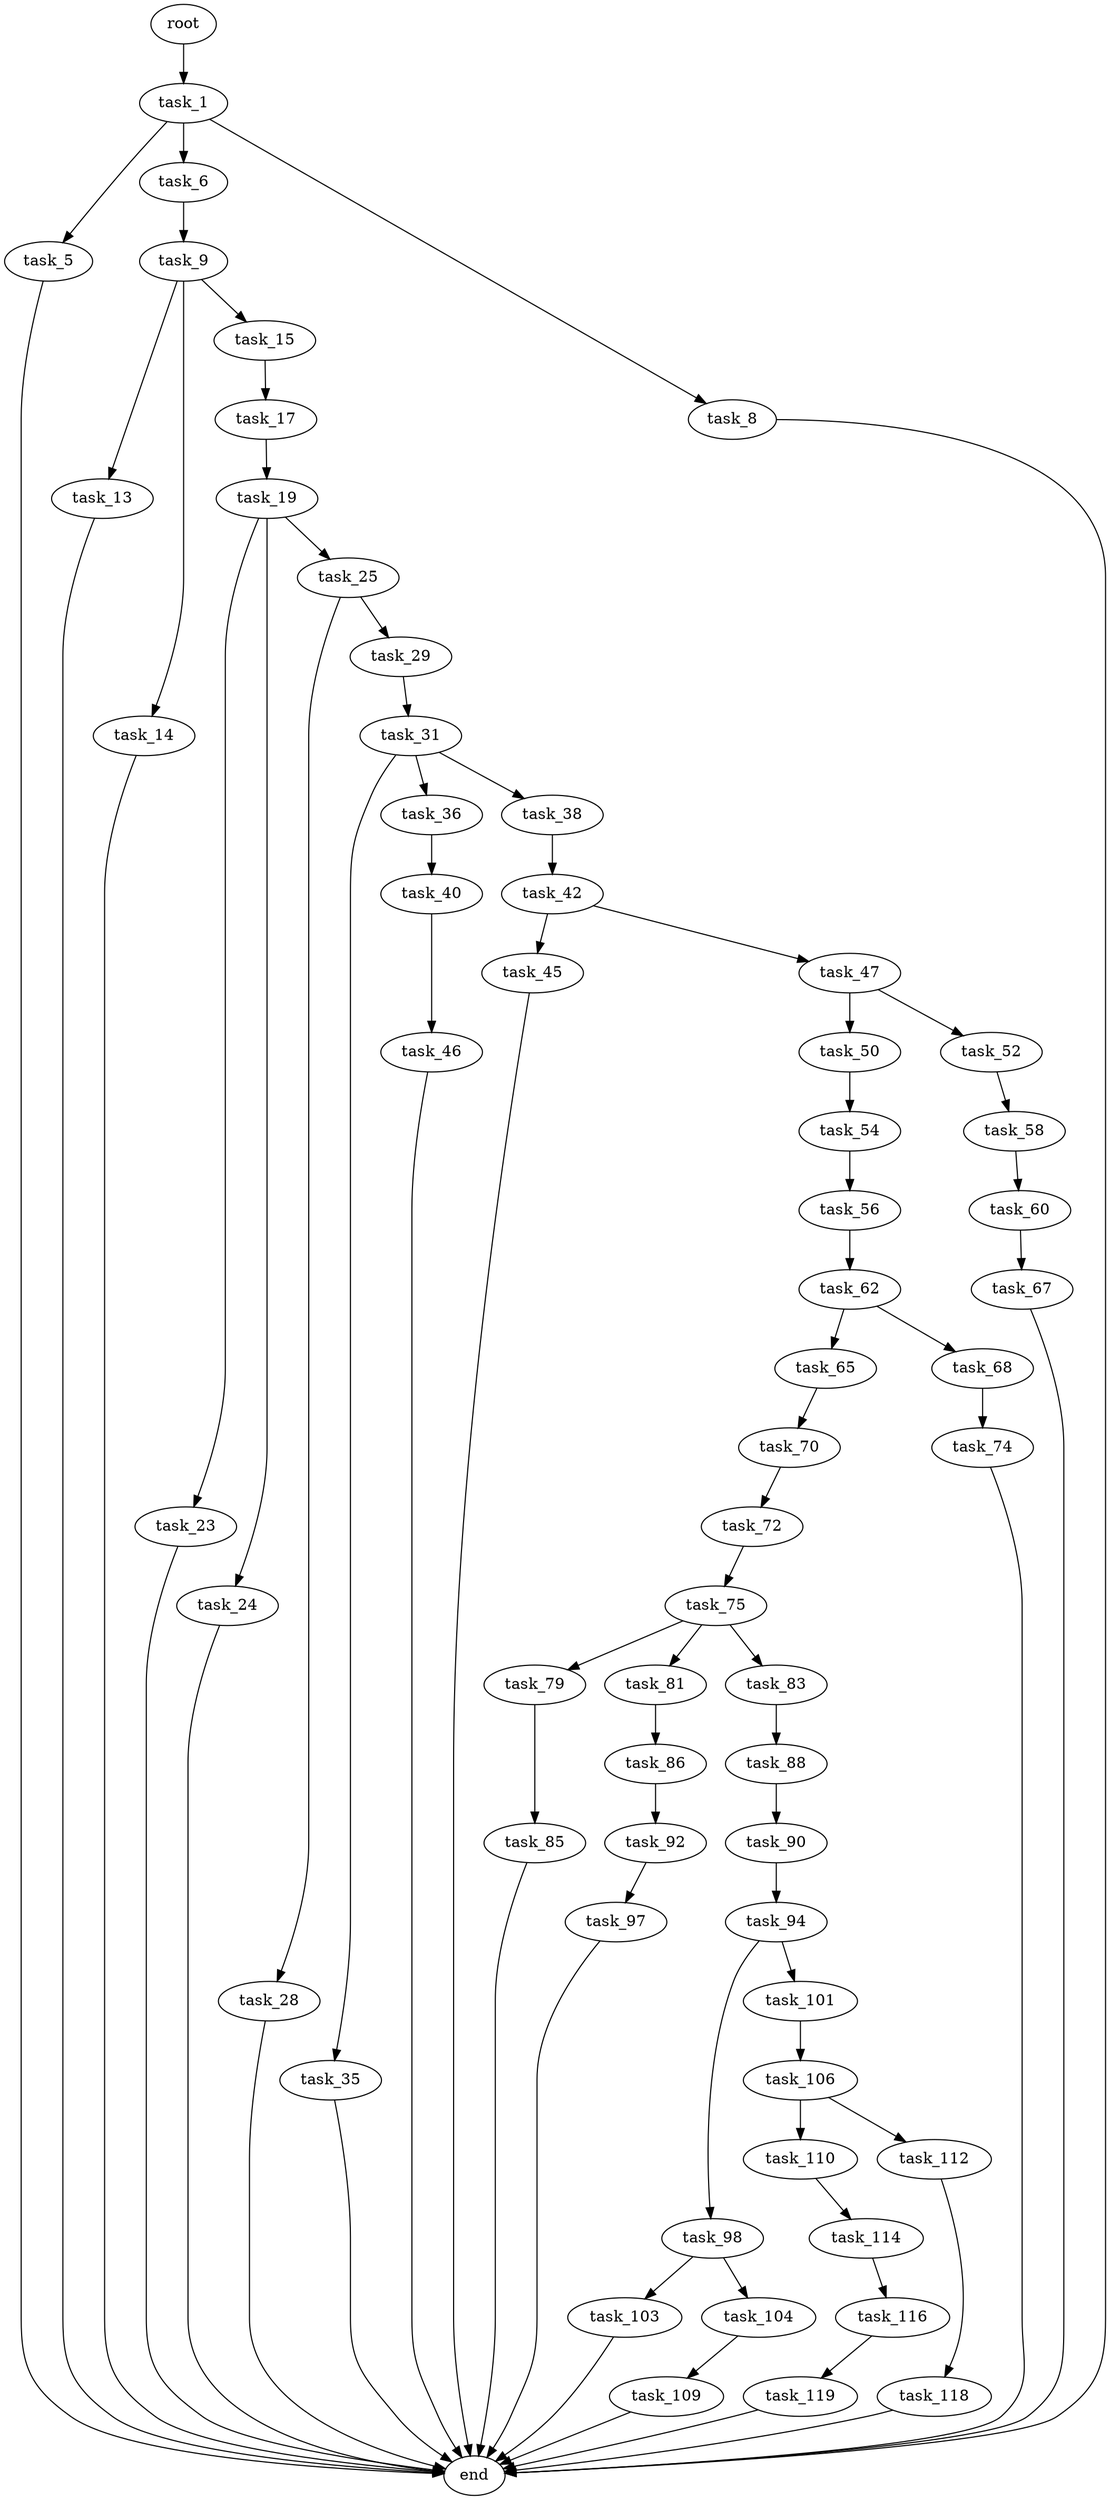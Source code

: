 digraph G {
  root [size="0.000000"];
  task_1 [size="19396235980.000000"];
  task_5 [size="68719476736.000000"];
  task_6 [size="134217728000.000000"];
  task_8 [size="8589934592.000000"];
  task_9 [size="166632290904.000000"];
  task_13 [size="418180091598.000000"];
  task_14 [size="6952787294.000000"];
  task_15 [size="15538576311.000000"];
  task_17 [size="706695134932.000000"];
  task_19 [size="6853161685.000000"];
  task_23 [size="225260557653.000000"];
  task_24 [size="16294326000.000000"];
  task_25 [size="378211291702.000000"];
  task_28 [size="15338146415.000000"];
  task_29 [size="32716095777.000000"];
  task_31 [size="2340318178.000000"];
  task_35 [size="143809771824.000000"];
  task_36 [size="368293445632.000000"];
  task_38 [size="37541974336.000000"];
  task_40 [size="68719476736.000000"];
  task_42 [size="132277076348.000000"];
  task_45 [size="8589934592.000000"];
  task_46 [size="1336290077080.000000"];
  task_47 [size="650916537180.000000"];
  task_50 [size="1620093962.000000"];
  task_52 [size="368293445632.000000"];
  task_54 [size="231928233984.000000"];
  task_56 [size="749717304.000000"];
  task_58 [size="28991029248.000000"];
  task_60 [size="231928233984.000000"];
  task_62 [size="11904387713.000000"];
  task_65 [size="231928233984.000000"];
  task_67 [size="752095569158.000000"];
  task_68 [size="7503140524.000000"];
  task_70 [size="108412100016.000000"];
  task_72 [size="1697043152.000000"];
  task_74 [size="486987090812.000000"];
  task_75 [size="4277660861.000000"];
  task_79 [size="8589934592.000000"];
  task_81 [size="36306705802.000000"];
  task_83 [size="2499308266.000000"];
  task_85 [size="7136820602.000000"];
  task_86 [size="148756003254.000000"];
  task_88 [size="782757789696.000000"];
  task_90 [size="1073741824000.000000"];
  task_92 [size="15077705987.000000"];
  task_94 [size="670842491.000000"];
  task_97 [size="68719476736.000000"];
  task_98 [size="549755813888.000000"];
  task_101 [size="24123191945.000000"];
  task_103 [size="28991029248.000000"];
  task_104 [size="2117333026.000000"];
  task_106 [size="69910061267.000000"];
  task_109 [size="134217728000.000000"];
  task_110 [size="28991029248.000000"];
  task_112 [size="231928233984.000000"];
  task_114 [size="97762882573.000000"];
  task_116 [size="1521272043.000000"];
  task_118 [size="120239981138.000000"];
  task_119 [size="167506016929.000000"];
  end [size="0.000000"];

  root -> task_1 [size="1.000000"];
  task_1 -> task_5 [size="33554432.000000"];
  task_1 -> task_6 [size="33554432.000000"];
  task_1 -> task_8 [size="33554432.000000"];
  task_5 -> end [size="1.000000"];
  task_6 -> task_9 [size="209715200.000000"];
  task_8 -> end [size="1.000000"];
  task_9 -> task_13 [size="536870912.000000"];
  task_9 -> task_14 [size="536870912.000000"];
  task_9 -> task_15 [size="536870912.000000"];
  task_13 -> end [size="1.000000"];
  task_14 -> end [size="1.000000"];
  task_15 -> task_17 [size="301989888.000000"];
  task_17 -> task_19 [size="838860800.000000"];
  task_19 -> task_23 [size="301989888.000000"];
  task_19 -> task_24 [size="301989888.000000"];
  task_19 -> task_25 [size="301989888.000000"];
  task_23 -> end [size="1.000000"];
  task_24 -> end [size="1.000000"];
  task_25 -> task_28 [size="411041792.000000"];
  task_25 -> task_29 [size="411041792.000000"];
  task_28 -> end [size="1.000000"];
  task_29 -> task_31 [size="33554432.000000"];
  task_31 -> task_35 [size="75497472.000000"];
  task_31 -> task_36 [size="75497472.000000"];
  task_31 -> task_38 [size="75497472.000000"];
  task_35 -> end [size="1.000000"];
  task_36 -> task_40 [size="411041792.000000"];
  task_38 -> task_42 [size="679477248.000000"];
  task_40 -> task_46 [size="134217728.000000"];
  task_42 -> task_45 [size="209715200.000000"];
  task_42 -> task_47 [size="209715200.000000"];
  task_45 -> end [size="1.000000"];
  task_46 -> end [size="1.000000"];
  task_47 -> task_50 [size="838860800.000000"];
  task_47 -> task_52 [size="838860800.000000"];
  task_50 -> task_54 [size="33554432.000000"];
  task_52 -> task_58 [size="411041792.000000"];
  task_54 -> task_56 [size="301989888.000000"];
  task_56 -> task_62 [size="75497472.000000"];
  task_58 -> task_60 [size="75497472.000000"];
  task_60 -> task_67 [size="301989888.000000"];
  task_62 -> task_65 [size="33554432.000000"];
  task_62 -> task_68 [size="33554432.000000"];
  task_65 -> task_70 [size="301989888.000000"];
  task_67 -> end [size="1.000000"];
  task_68 -> task_74 [size="838860800.000000"];
  task_70 -> task_72 [size="134217728.000000"];
  task_72 -> task_75 [size="33554432.000000"];
  task_74 -> end [size="1.000000"];
  task_75 -> task_79 [size="75497472.000000"];
  task_75 -> task_81 [size="75497472.000000"];
  task_75 -> task_83 [size="75497472.000000"];
  task_79 -> task_85 [size="33554432.000000"];
  task_81 -> task_86 [size="838860800.000000"];
  task_83 -> task_88 [size="75497472.000000"];
  task_85 -> end [size="1.000000"];
  task_86 -> task_92 [size="411041792.000000"];
  task_88 -> task_90 [size="679477248.000000"];
  task_90 -> task_94 [size="838860800.000000"];
  task_92 -> task_97 [size="411041792.000000"];
  task_94 -> task_98 [size="33554432.000000"];
  task_94 -> task_101 [size="33554432.000000"];
  task_97 -> end [size="1.000000"];
  task_98 -> task_103 [size="536870912.000000"];
  task_98 -> task_104 [size="536870912.000000"];
  task_101 -> task_106 [size="838860800.000000"];
  task_103 -> end [size="1.000000"];
  task_104 -> task_109 [size="75497472.000000"];
  task_106 -> task_110 [size="209715200.000000"];
  task_106 -> task_112 [size="209715200.000000"];
  task_109 -> end [size="1.000000"];
  task_110 -> task_114 [size="75497472.000000"];
  task_112 -> task_118 [size="301989888.000000"];
  task_114 -> task_116 [size="134217728.000000"];
  task_116 -> task_119 [size="33554432.000000"];
  task_118 -> end [size="1.000000"];
  task_119 -> end [size="1.000000"];
}
